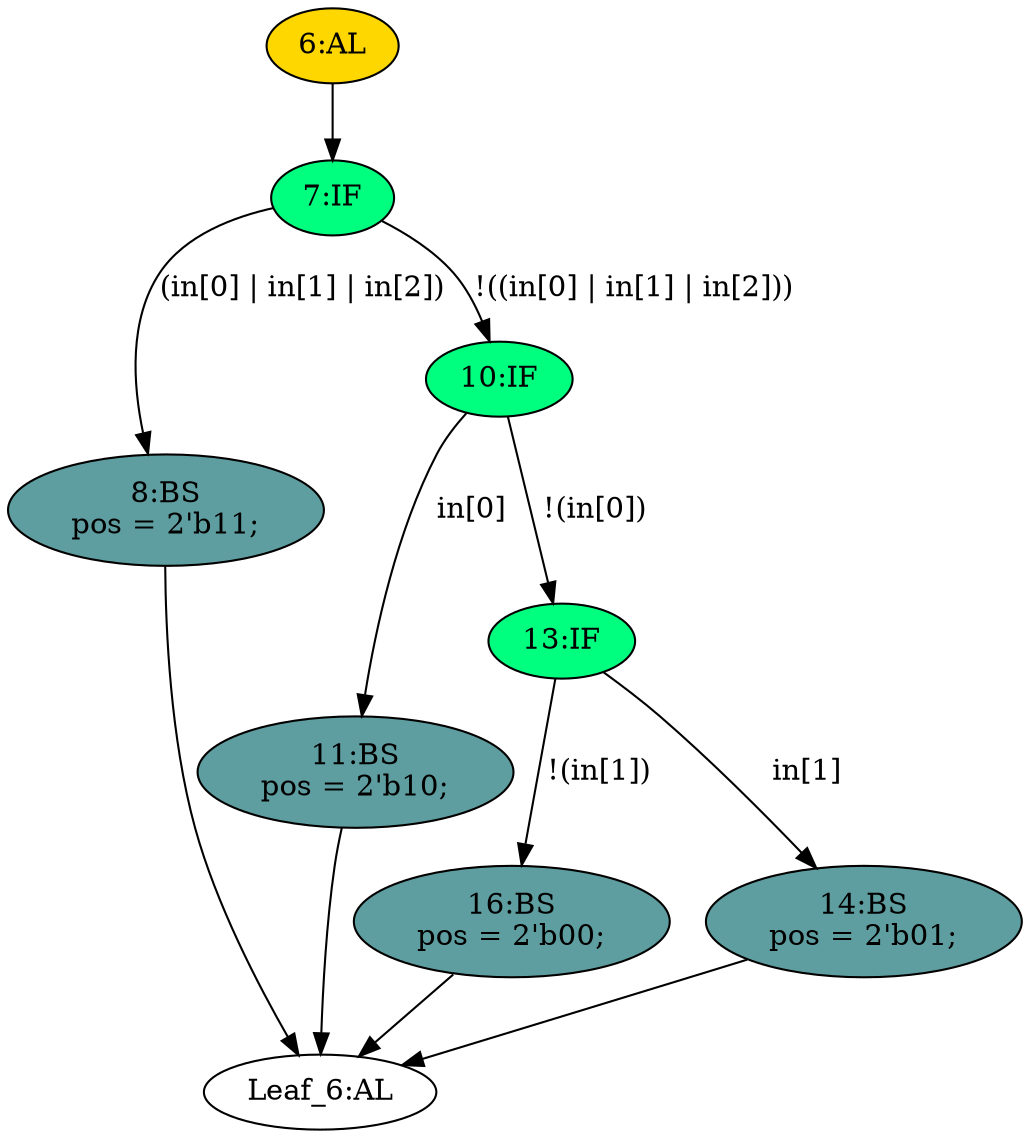 strict digraph "" {
	node [label="\N"];
	"16:BS"	[ast="<pyverilog.vparser.ast.BlockingSubstitution object at 0x7fe3fdeceb10>",
		fillcolor=cadetblue,
		label="16:BS
pos = 2'b00;",
		statements="[<pyverilog.vparser.ast.BlockingSubstitution object at 0x7fe3fdeceb10>]",
		style=filled,
		typ=BlockingSubstitution];
	"Leaf_6:AL"	[def_var="['pos']",
		label="Leaf_6:AL"];
	"16:BS" -> "Leaf_6:AL"	[cond="[]",
		lineno=None];
	"8:BS"	[ast="<pyverilog.vparser.ast.BlockingSubstitution object at 0x7fe3fdeef150>",
		fillcolor=cadetblue,
		label="8:BS
pos = 2'b11;",
		statements="[<pyverilog.vparser.ast.BlockingSubstitution object at 0x7fe3fdeef150>]",
		style=filled,
		typ=BlockingSubstitution];
	"8:BS" -> "Leaf_6:AL"	[cond="[]",
		lineno=None];
	"10:IF"	[ast="<pyverilog.vparser.ast.IfStatement object at 0x7fe3fdece990>",
		fillcolor=springgreen,
		label="10:IF",
		statements="[]",
		style=filled,
		typ=IfStatement];
	"11:BS"	[ast="<pyverilog.vparser.ast.BlockingSubstitution object at 0x7fe3fdeceed0>",
		fillcolor=cadetblue,
		label="11:BS
pos = 2'b10;",
		statements="[<pyverilog.vparser.ast.BlockingSubstitution object at 0x7fe3fdeceed0>]",
		style=filled,
		typ=BlockingSubstitution];
	"10:IF" -> "11:BS"	[cond="['in']",
		label="in[0]",
		lineno=10];
	"13:IF"	[ast="<pyverilog.vparser.ast.IfStatement object at 0x7fe3fdecead0>",
		fillcolor=springgreen,
		label="13:IF",
		statements="[]",
		style=filled,
		typ=IfStatement];
	"10:IF" -> "13:IF"	[cond="['in']",
		label="!(in[0])",
		lineno=10];
	"11:BS" -> "Leaf_6:AL"	[cond="[]",
		lineno=None];
	"13:IF" -> "16:BS"	[cond="['in']",
		label="!(in[1])",
		lineno=13];
	"14:BS"	[ast="<pyverilog.vparser.ast.BlockingSubstitution object at 0x7fe3fdececd0>",
		fillcolor=cadetblue,
		label="14:BS
pos = 2'b01;",
		statements="[<pyverilog.vparser.ast.BlockingSubstitution object at 0x7fe3fdececd0>]",
		style=filled,
		typ=BlockingSubstitution];
	"13:IF" -> "14:BS"	[cond="['in']",
		label="in[1]",
		lineno=13];
	"6:AL"	[ast="<pyverilog.vparser.ast.Always object at 0x7fe3fdece150>",
		clk_sens=False,
		fillcolor=gold,
		label="6:AL",
		sens="[]",
		statements="[]",
		style=filled,
		typ=Always,
		use_var="['in']"];
	"7:IF"	[ast="<pyverilog.vparser.ast.IfStatement object at 0x7fe3fffe8b10>",
		fillcolor=springgreen,
		label="7:IF",
		statements="[]",
		style=filled,
		typ=IfStatement];
	"6:AL" -> "7:IF"	[cond="[]",
		lineno=None];
	"14:BS" -> "Leaf_6:AL"	[cond="[]",
		lineno=None];
	"7:IF" -> "8:BS"	[cond="['in', 'in', 'in']",
		label="(in[0] | in[1] | in[2])",
		lineno=7];
	"7:IF" -> "10:IF"	[cond="['in', 'in', 'in']",
		label="!((in[0] | in[1] | in[2]))",
		lineno=7];
}
